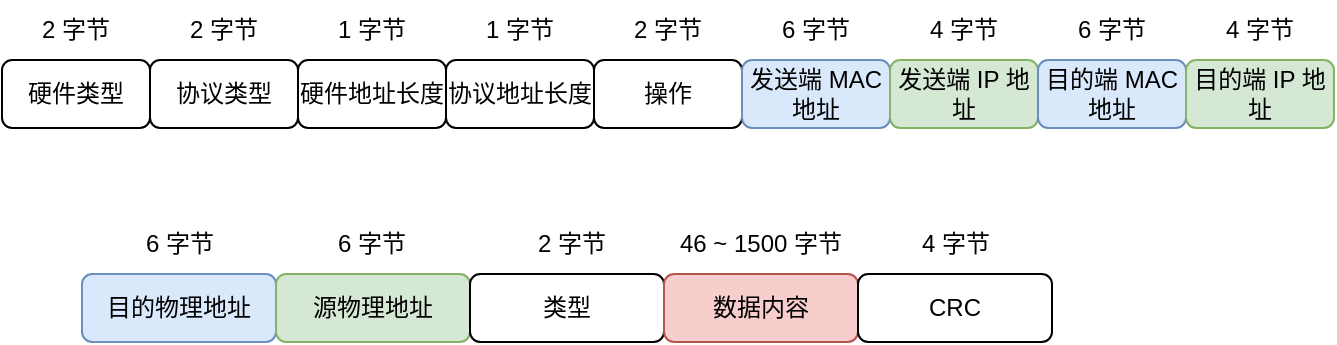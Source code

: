 <mxfile version="16.4.0" type="device"><diagram id="us9ta6ewrZW4oKf-LVa1" name="第 1 页"><mxGraphModel dx="726" dy="447" grid="0" gridSize="10" guides="1" tooltips="1" connect="1" arrows="1" fold="1" page="1" pageScale="1" pageWidth="827" pageHeight="1169" math="0" shadow="0"><root><mxCell id="0"/><mxCell id="1" parent="0"/><mxCell id="P_jpdIZ6dgyBaV2kBSo5-1" value="硬件类型" style="rounded=1;whiteSpace=wrap;html=1;" vertex="1" parent="1"><mxGeometry x="25" y="109" width="74" height="34" as="geometry"/></mxCell><mxCell id="P_jpdIZ6dgyBaV2kBSo5-2" value="2 字节" style="text;html=1;strokeColor=none;fillColor=none;align=center;verticalAlign=middle;whiteSpace=wrap;rounded=0;" vertex="1" parent="1"><mxGeometry x="32" y="79" width="60" height="30" as="geometry"/></mxCell><mxCell id="P_jpdIZ6dgyBaV2kBSo5-3" value="协议类型" style="rounded=1;whiteSpace=wrap;html=1;" vertex="1" parent="1"><mxGeometry x="99" y="109" width="74" height="34" as="geometry"/></mxCell><mxCell id="P_jpdIZ6dgyBaV2kBSo5-4" value="2 字节" style="text;html=1;strokeColor=none;fillColor=none;align=center;verticalAlign=middle;whiteSpace=wrap;rounded=0;" vertex="1" parent="1"><mxGeometry x="106" y="79" width="60" height="30" as="geometry"/></mxCell><mxCell id="P_jpdIZ6dgyBaV2kBSo5-5" value="硬件地址长度" style="rounded=1;whiteSpace=wrap;html=1;" vertex="1" parent="1"><mxGeometry x="173" y="109" width="74" height="34" as="geometry"/></mxCell><mxCell id="P_jpdIZ6dgyBaV2kBSo5-6" value="1 字节" style="text;html=1;strokeColor=none;fillColor=none;align=center;verticalAlign=middle;whiteSpace=wrap;rounded=0;" vertex="1" parent="1"><mxGeometry x="180" y="79" width="60" height="30" as="geometry"/></mxCell><mxCell id="P_jpdIZ6dgyBaV2kBSo5-7" value="协议地址长度" style="rounded=1;whiteSpace=wrap;html=1;" vertex="1" parent="1"><mxGeometry x="247" y="109" width="74" height="34" as="geometry"/></mxCell><mxCell id="P_jpdIZ6dgyBaV2kBSo5-8" value="1 字节" style="text;html=1;strokeColor=none;fillColor=none;align=center;verticalAlign=middle;whiteSpace=wrap;rounded=0;" vertex="1" parent="1"><mxGeometry x="254" y="79" width="60" height="30" as="geometry"/></mxCell><mxCell id="P_jpdIZ6dgyBaV2kBSo5-9" value="操作" style="rounded=1;whiteSpace=wrap;html=1;" vertex="1" parent="1"><mxGeometry x="321" y="109" width="74" height="34" as="geometry"/></mxCell><mxCell id="P_jpdIZ6dgyBaV2kBSo5-10" value="2 字节" style="text;html=1;strokeColor=none;fillColor=none;align=center;verticalAlign=middle;whiteSpace=wrap;rounded=0;" vertex="1" parent="1"><mxGeometry x="328" y="79" width="60" height="30" as="geometry"/></mxCell><mxCell id="P_jpdIZ6dgyBaV2kBSo5-11" value="发送端 MAC 地址" style="rounded=1;whiteSpace=wrap;html=1;fillColor=#dae8fc;strokeColor=#6c8ebf;" vertex="1" parent="1"><mxGeometry x="395" y="109" width="74" height="34" as="geometry"/></mxCell><mxCell id="P_jpdIZ6dgyBaV2kBSo5-12" value="6 字节" style="text;html=1;strokeColor=none;fillColor=none;align=center;verticalAlign=middle;whiteSpace=wrap;rounded=0;" vertex="1" parent="1"><mxGeometry x="402" y="79" width="60" height="30" as="geometry"/></mxCell><mxCell id="P_jpdIZ6dgyBaV2kBSo5-13" value="发送端 IP 地址" style="rounded=1;whiteSpace=wrap;html=1;fillColor=#d5e8d4;strokeColor=#82b366;" vertex="1" parent="1"><mxGeometry x="469" y="109" width="74" height="34" as="geometry"/></mxCell><mxCell id="P_jpdIZ6dgyBaV2kBSo5-14" value="4 字节" style="text;html=1;strokeColor=none;fillColor=none;align=center;verticalAlign=middle;whiteSpace=wrap;rounded=0;" vertex="1" parent="1"><mxGeometry x="476" y="79" width="60" height="30" as="geometry"/></mxCell><mxCell id="P_jpdIZ6dgyBaV2kBSo5-15" value="目的端 MAC 地址" style="rounded=1;whiteSpace=wrap;html=1;fillColor=#dae8fc;strokeColor=#6c8ebf;" vertex="1" parent="1"><mxGeometry x="543" y="109" width="74" height="34" as="geometry"/></mxCell><mxCell id="P_jpdIZ6dgyBaV2kBSo5-16" value="6 字节" style="text;html=1;strokeColor=none;fillColor=none;align=center;verticalAlign=middle;whiteSpace=wrap;rounded=0;" vertex="1" parent="1"><mxGeometry x="550" y="79" width="60" height="30" as="geometry"/></mxCell><mxCell id="P_jpdIZ6dgyBaV2kBSo5-17" value="目的端 IP 地址" style="rounded=1;whiteSpace=wrap;html=1;fillColor=#d5e8d4;strokeColor=#82b366;" vertex="1" parent="1"><mxGeometry x="617" y="109" width="74" height="34" as="geometry"/></mxCell><mxCell id="P_jpdIZ6dgyBaV2kBSo5-18" value="4 字节" style="text;html=1;strokeColor=none;fillColor=none;align=center;verticalAlign=middle;whiteSpace=wrap;rounded=0;" vertex="1" parent="1"><mxGeometry x="624" y="79" width="60" height="30" as="geometry"/></mxCell><mxCell id="P_jpdIZ6dgyBaV2kBSo5-19" value="目的物理地址" style="rounded=1;whiteSpace=wrap;html=1;fillColor=#dae8fc;strokeColor=#6c8ebf;" vertex="1" parent="1"><mxGeometry x="65" y="216" width="97" height="34" as="geometry"/></mxCell><mxCell id="P_jpdIZ6dgyBaV2kBSo5-20" value="源物理地址" style="rounded=1;whiteSpace=wrap;html=1;fillColor=#d5e8d4;strokeColor=#82b366;" vertex="1" parent="1"><mxGeometry x="162" y="216" width="97" height="34" as="geometry"/></mxCell><mxCell id="P_jpdIZ6dgyBaV2kBSo5-21" value="类型" style="rounded=1;whiteSpace=wrap;html=1;" vertex="1" parent="1"><mxGeometry x="259" y="216" width="97" height="34" as="geometry"/></mxCell><mxCell id="P_jpdIZ6dgyBaV2kBSo5-22" value="数据内容" style="rounded=1;whiteSpace=wrap;html=1;fillColor=#f8cecc;strokeColor=#b85450;" vertex="1" parent="1"><mxGeometry x="356" y="216" width="97" height="34" as="geometry"/></mxCell><mxCell id="P_jpdIZ6dgyBaV2kBSo5-23" value="CRC" style="rounded=1;whiteSpace=wrap;html=1;" vertex="1" parent="1"><mxGeometry x="453" y="216" width="97" height="34" as="geometry"/></mxCell><mxCell id="P_jpdIZ6dgyBaV2kBSo5-24" value="6 字节" style="text;html=1;strokeColor=none;fillColor=none;align=center;verticalAlign=middle;whiteSpace=wrap;rounded=0;" vertex="1" parent="1"><mxGeometry x="84" y="186" width="60" height="30" as="geometry"/></mxCell><mxCell id="P_jpdIZ6dgyBaV2kBSo5-25" value="6 字节" style="text;html=1;strokeColor=none;fillColor=none;align=center;verticalAlign=middle;whiteSpace=wrap;rounded=0;" vertex="1" parent="1"><mxGeometry x="180" y="186" width="60" height="30" as="geometry"/></mxCell><mxCell id="P_jpdIZ6dgyBaV2kBSo5-26" value="2 字节" style="text;html=1;strokeColor=none;fillColor=none;align=center;verticalAlign=middle;whiteSpace=wrap;rounded=0;" vertex="1" parent="1"><mxGeometry x="280" y="186" width="60" height="30" as="geometry"/></mxCell><mxCell id="P_jpdIZ6dgyBaV2kBSo5-27" value="46 ~ 1500 字节" style="text;html=1;strokeColor=none;fillColor=none;align=center;verticalAlign=middle;whiteSpace=wrap;rounded=0;" vertex="1" parent="1"><mxGeometry x="360.25" y="186" width="88.5" height="30" as="geometry"/></mxCell><mxCell id="P_jpdIZ6dgyBaV2kBSo5-29" value="4 字节" style="text;html=1;strokeColor=none;fillColor=none;align=center;verticalAlign=middle;whiteSpace=wrap;rounded=0;" vertex="1" parent="1"><mxGeometry x="471.5" y="186" width="60" height="30" as="geometry"/></mxCell></root></mxGraphModel></diagram></mxfile>